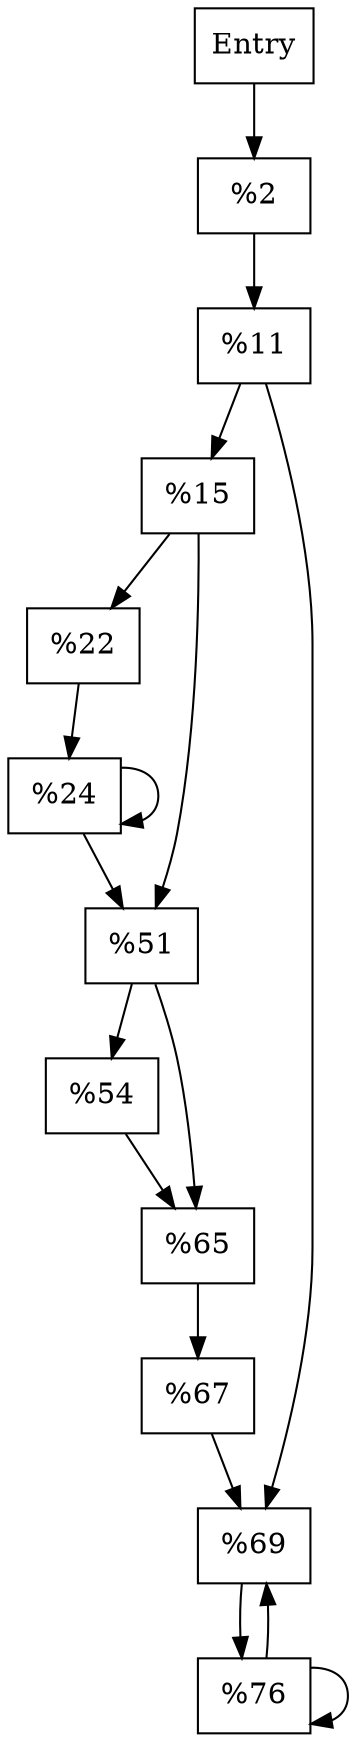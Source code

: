 digraph CFG {
    // Nodes
    node [shape=box];
    start [label="Entry"];
    block_2 [label="%2"];
    block_11 [label="%11"];
    block_15 [label="%15"];
    block_22 [label="%22"];
    block_24 [label="%24"];
    block_51 [label="%51"];
    block_54 [label="%54"];
    block_65 [label="%65"];
    block_67 [label="%67"];
    block_69 [label="%69"];
    block_76 [label="%76"];
    
    // Edges
    start -> block_2;
    block_2 -> block_11;
    block_11 -> block_15;
    block_11 -> block_69;
    block_15 -> block_22;
    block_15 -> block_51;
    block_22 -> block_24;
    block_24 -> block_24; // self-loop
    block_24 -> block_51;
    block_51 -> block_54;
    block_51 -> block_65;
    block_54 -> block_65;
    block_65 -> block_67;
    block_67 -> block_69;
    block_69 -> block_76;
    block_76 -> block_69;
    block_76 -> block_76; // self-loop
}